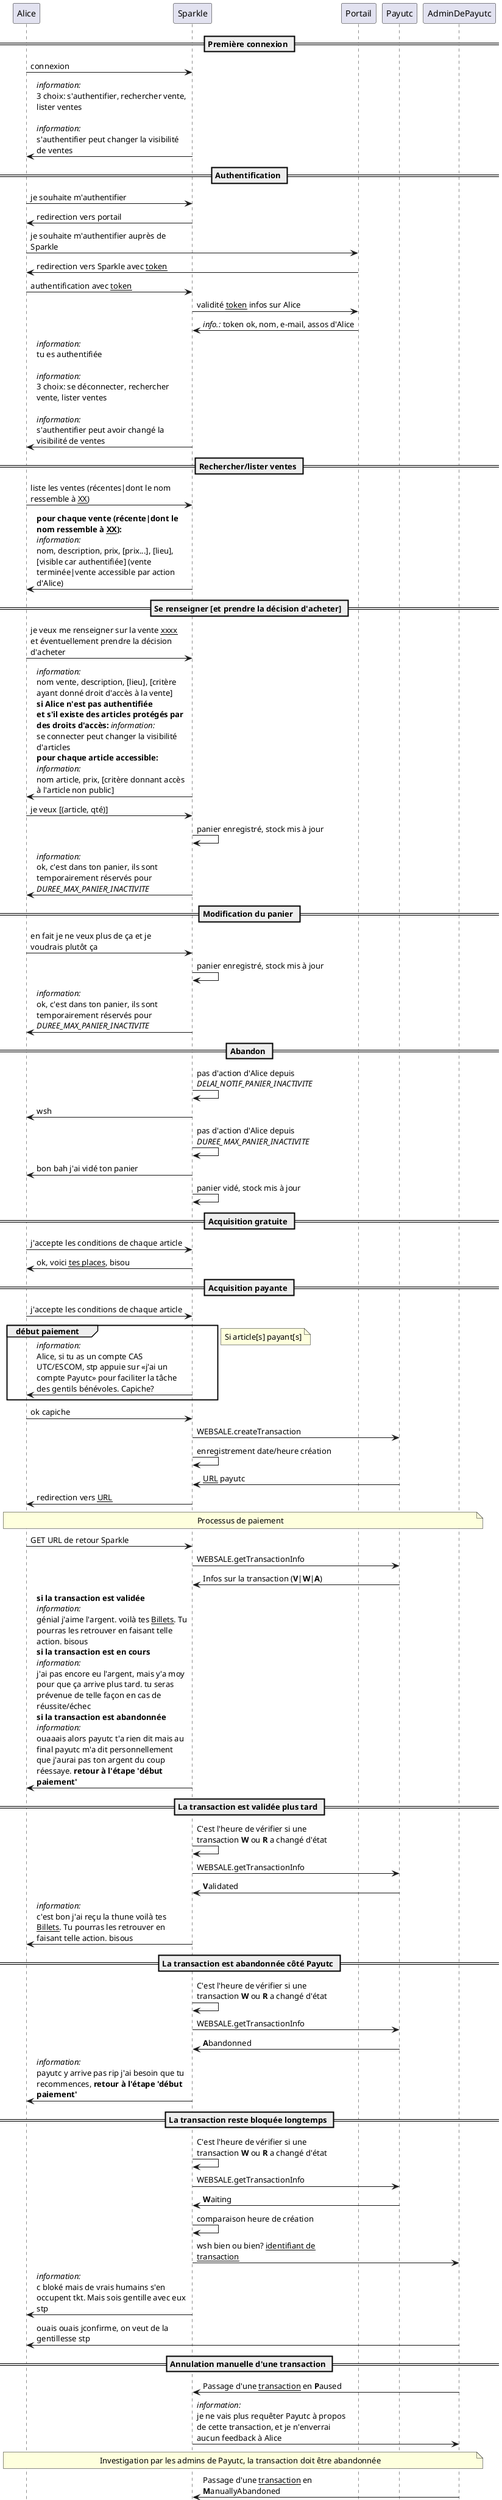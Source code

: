 @startuml
skinparam maxMessageSize 250

== Première connexion ==
Alice -> Sparkle : connexion
Sparkle -> Alice : //information://\n3 choix: s'authentifier, rechercher vente, lister ventes\n\n//information://\ns'authentifier peut changer la visibilité de ventes

== Authentification ==
Alice -> Sparkle : je souhaite m'authentifier
Sparkle -> Alice : redirection vers portail
Alice -> Portail : je souhaite m'authentifier auprès de Sparkle
Portail -> Alice : redirection vers Sparkle avec __token__
Alice -> Sparkle : authentification avec __token__
Sparkle -> Portail : validité __token__ infos sur Alice
Portail -> Sparkle : //info.:// token ok, nom, e-mail, assos d'Alice
Sparkle -> Alice : //information://\ntu es authentifiée\n\n//information://\n3 choix: se déconnecter, rechercher vente, lister ventes\n\n//information://\ns'authentifier peut avoir changé la visibilité de ventes

== Rechercher/lister ventes ==
Alice -> Sparkle : liste les ventes (récentes|dont le nom ressemble à __XX__)
Sparkle -> Alice : **pour chaque vente (récente|dont le nom ressemble à __XX__):**\n//information://\nnom, description, prix, [prix...], [lieu], [visible car authentifiée] (vente terminée|vente accessible par action d'Alice)

== Se renseigner [et prendre la décision d'acheter] ==
Alice -> Sparkle : je veux me renseigner sur la vente __xxxx__ et éventuellement prendre la décision d'acheter
Sparkle -> Alice : //information://\nnom vente, description, [lieu], [critère ayant donné droit d'accès à la vente]\n**si Alice n'est pas authentifiée**\n**et s'il existe des articles protégés par des droits d'accès:** //information://\nse connecter peut changer la visibilité d'articles\n**pour chaque article accessible:**\n//information://\nnom article, prix, [critère donnant accès à l'article non public]
Alice -> Sparkle : je veux [(article, qté)]
Sparkle -> Sparkle : panier enregistré, stock mis à jour
Sparkle -> Alice : //information://\nok, c'est dans ton panier, ils sont temporairement réservés pour //DUREE_MAX_PANIER_INACTIVITE//

== Modification du panier ==
Alice -> Sparkle : en fait je ne veux plus de ça et je voudrais plutôt ça
Sparkle -> Sparkle : panier enregistré, stock mis à jour
Sparkle -> Alice : //information://\nok, c'est dans ton panier, ils sont temporairement réservés pour //DUREE_MAX_PANIER_INACTIVITE//

== Abandon ==
Sparkle -> Sparkle : pas d'action d'Alice depuis //DELAI_NOTIF_PANIER_INACTIVITE//
Sparkle -> Alice : wsh
Sparkle -> Sparkle : pas d'action d'Alice depuis //DUREE_MAX_PANIER_INACTIVITE//
Sparkle -> Alice : bon bah j'ai vidé ton panier
Sparkle -> Sparkle : panier vidé, stock mis à jour
== Acquisition gratuite ==
Alice -> Sparkle : j'accepte les conditions de chaque article
Sparkle -> Alice : ok, voici __tes places__, bisou

== Acquisition payante ==
Alice -> Sparkle : j'accepte les conditions de chaque article
group début paiement
Sparkle -> Alice : //information://\nAlice, si tu as un compte CAS UTC/ESCOM, stp appuie sur «j'ai un compte Payutc» pour faciliter la tâche des gentils bénévoles. Capiche?
end
note right
  Si article[s] payant[s]
end note
Alice -> Sparkle : ok capiche
Sparkle -> Payutc : WEBSALE.createTransaction
Sparkle -> Sparkle : enregistrement date/heure création
Payutc -> Sparkle : __URL__ payutc
Sparkle -> Alice : redirection vers __URL__
note across: Processus de paiement
Alice -> Sparkle : GET URL de retour Sparkle
Sparkle -> Payutc : WEBSALE.getTransactionInfo
Payutc -> Sparkle : Infos sur la transaction (**V**|**W**|**A**)

Sparkle -> Alice : **si la transaction est validée**\n//information://\ngénial j'aime l'argent. voilà tes __Billets__. Tu pourras les retrouver en faisant telle action. bisous\n**si la transaction est en cours**\n//information://\nj'ai pas encore eu l'argent, mais y'a moy pour que ça arrive plus tard. tu seras prévenue de telle façon en cas de réussite/échec\n**si la transaction est abandonnée**\n//information://\nouaaais alors payutc t'a rien dit mais au final payutc m'a dit personnellement que j'aurai pas ton argent du coup réessaye. **retour à l'étape 'début paiement'**

== La transaction est validée plus tard ==
Sparkle -> Sparkle : C'est l'heure de vérifier si une transaction **W** ou **R** a changé d'état
Sparkle -> Payutc : WEBSALE.getTransactionInfo
Payutc -> Sparkle : **V**alidated
Sparkle -> Alice : //information://\nc'est bon j'ai reçu la thune voilà tes __Billets__. Tu pourras les retrouver en faisant telle action. bisous

== La transaction est abandonnée côté Payutc ==
Sparkle -> Sparkle : C'est l'heure de vérifier si une transaction **W** ou **R** a changé d'état
Sparkle -> Payutc : WEBSALE.getTransactionInfo
Payutc -> Sparkle : **A**bandonned
Sparkle -> Alice : //information://\npayutc y arrive pas rip j'ai besoin que tu recommences, **retour à l'étape 'début paiement'**

== La transaction reste bloquée longtemps ==
Sparkle -> Sparkle : C'est l'heure de vérifier si une transaction **W** ou **R** a changé d'état
Sparkle -> Payutc : WEBSALE.getTransactionInfo
Payutc -> Sparkle : **W**aiting
Sparkle -> Sparkle : comparaison heure de création
Sparkle -> AdminDePayutc : wsh bien ou bien? __identifiant de transaction__
Sparkle -> Alice : //information://\nc bloké mais de vrais humains s'en occupent tkt. Mais sois gentille avec eux stp
AdminDePayutc -> Alice : ouais ouais jconfirme, on veut de la gentillesse stp

== Annulation manuelle d'une transaction ==
AdminDePayutc -> Sparkle : Passage d'une __transaction__ en **P**aused
Sparkle -> AdminDePayutc : //information://\nje ne vais plus requêter Payutc à propos de cette transaction, et je n'enverrai aucun feedback à Alice
note across: Investigation par les admins de Payutc, la transaction doit être abandonnée
AdminDePayutc -> Sparkle : Passage d'une __transaction__ en **M**anuallyAbandoned
Sparkle -> Alice : //information://\npayutc y arrive pas rip j'ai besoin que tu recommences, **retour à l'étape 'début paiement'**

== Relancement d'une transaction après une investigation ==
AdminDePayutc -> Sparkle : Passage d'une __transaction__ en **P**aused
Sparkle -> AdminDePayutc : //information://\nje ne vais plus requêter Payutc à propos de cette transaction, et je n'enverrai aucun feedback à Alice
note across: Investigation par les admins de Payutc, il est à nouveau possible pour Sparkle de requêter la transaction.\n(S'il était déjà possible de requêter la transaction, il y a probablement un problème côté Sparkle)
AdminDePayutc -> Sparkle : Passage d'une __transaction__ en **R**estartedManually, mise à jour de l'heure de création
@enduml
